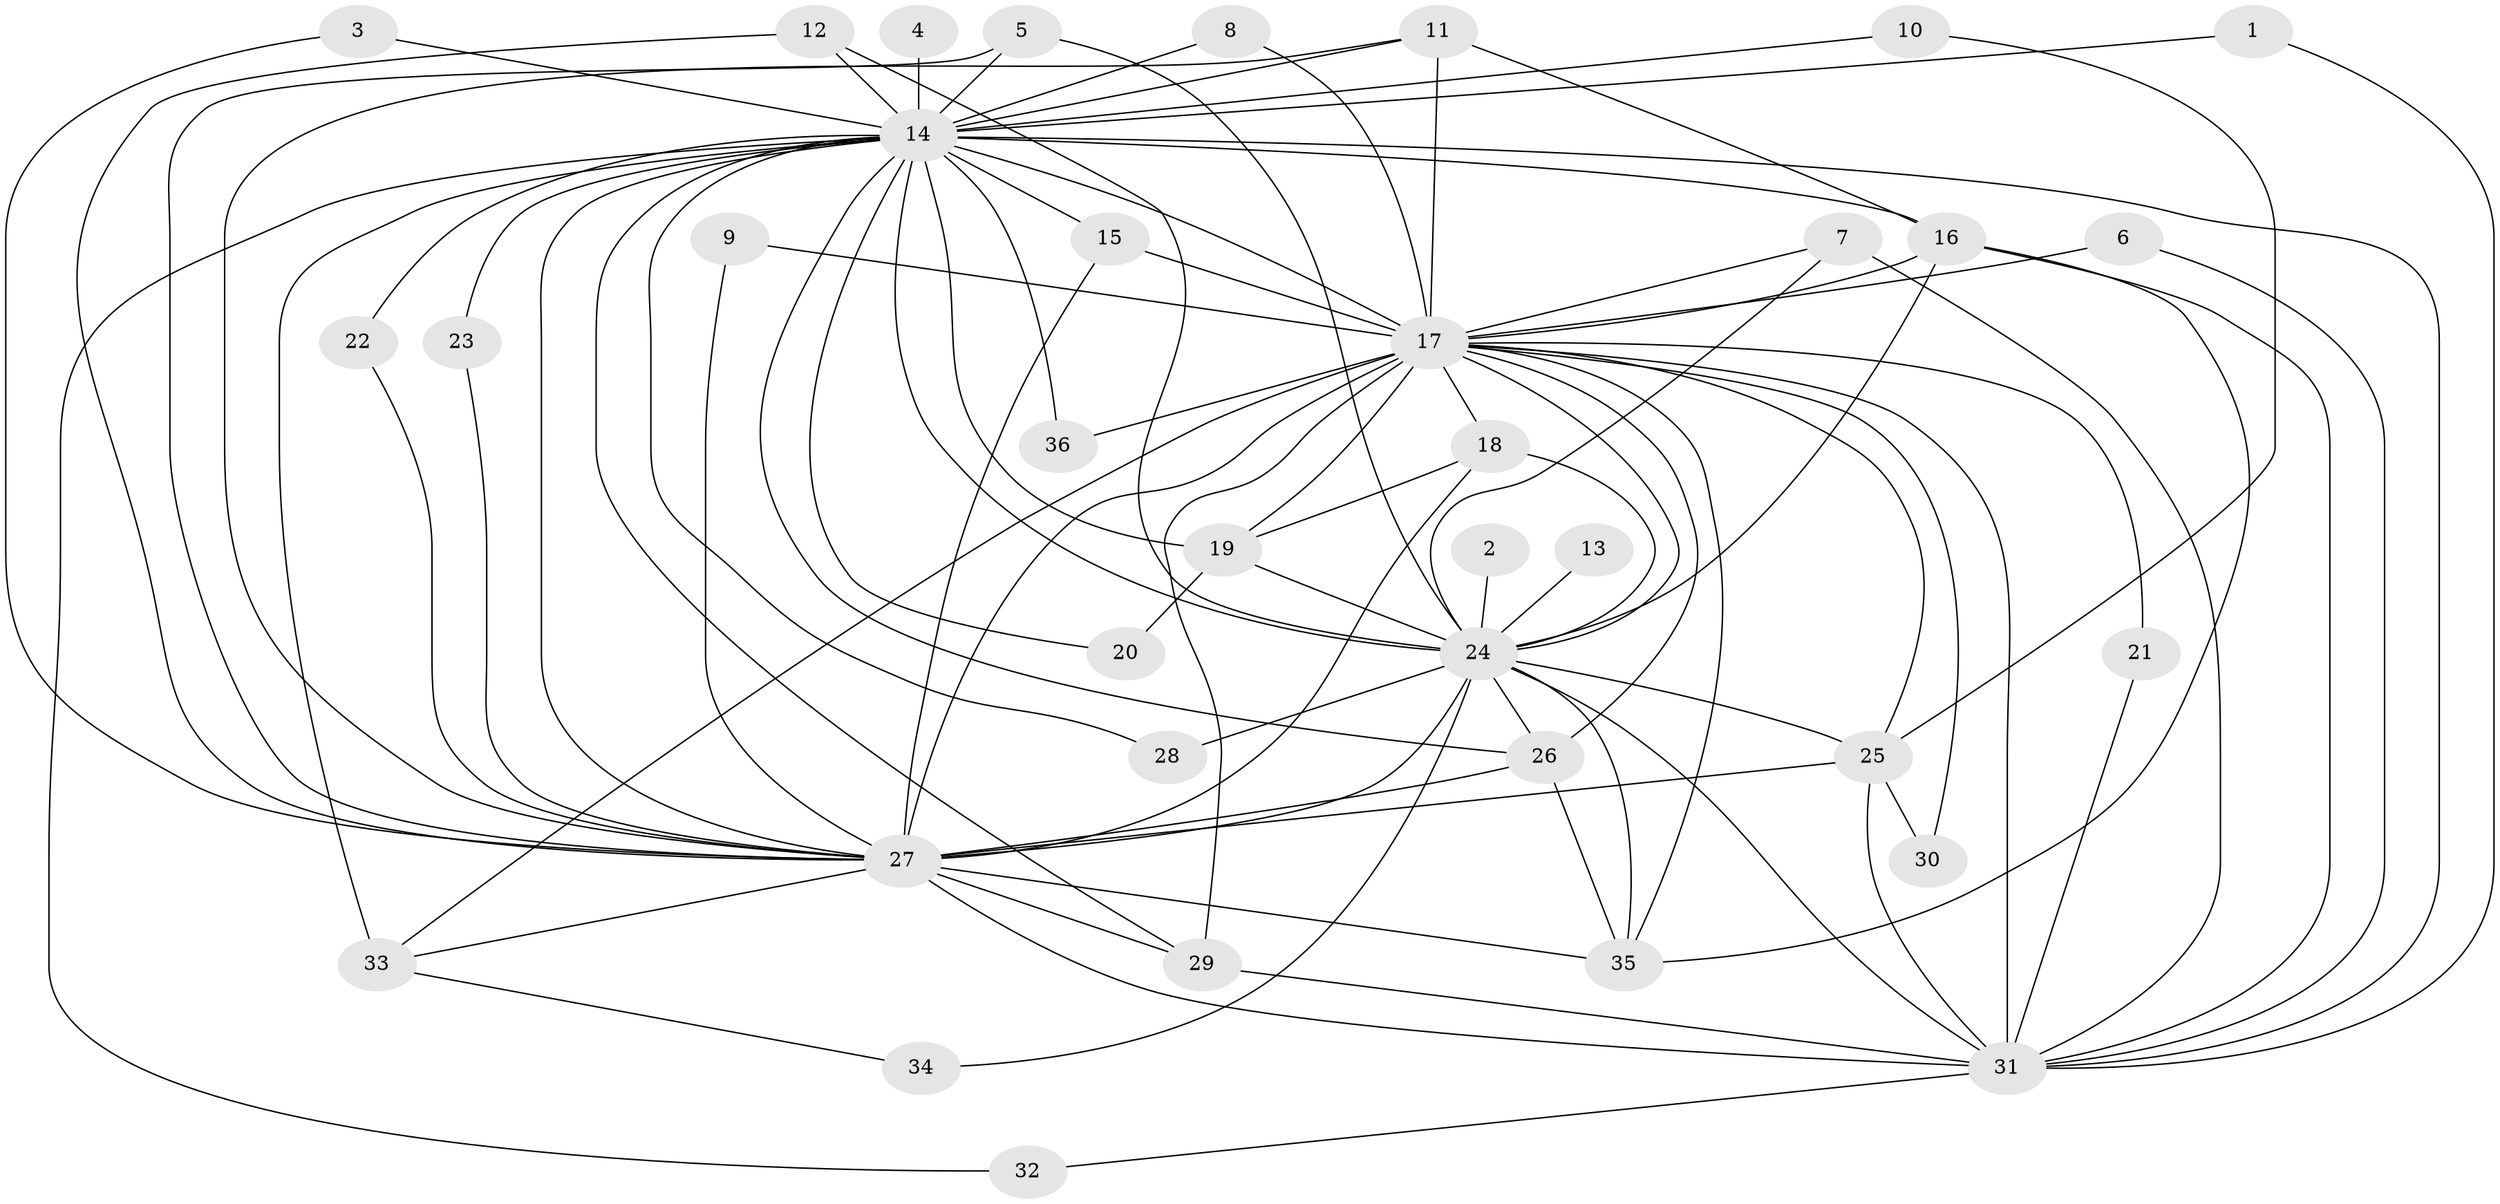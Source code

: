 // original degree distribution, {18: 0.027777777777777776, 15: 0.013888888888888888, 17: 0.041666666666666664, 14: 0.013888888888888888, 23: 0.013888888888888888, 22: 0.013888888888888888, 19: 0.013888888888888888, 4: 0.06944444444444445, 2: 0.5972222222222222, 3: 0.125, 5: 0.06944444444444445}
// Generated by graph-tools (version 1.1) at 2025/49/03/09/25 03:49:40]
// undirected, 36 vertices, 90 edges
graph export_dot {
graph [start="1"]
  node [color=gray90,style=filled];
  1;
  2;
  3;
  4;
  5;
  6;
  7;
  8;
  9;
  10;
  11;
  12;
  13;
  14;
  15;
  16;
  17;
  18;
  19;
  20;
  21;
  22;
  23;
  24;
  25;
  26;
  27;
  28;
  29;
  30;
  31;
  32;
  33;
  34;
  35;
  36;
  1 -- 14 [weight=1.0];
  1 -- 31 [weight=1.0];
  2 -- 24 [weight=2.0];
  3 -- 14 [weight=1.0];
  3 -- 27 [weight=1.0];
  4 -- 14 [weight=2.0];
  5 -- 14 [weight=1.0];
  5 -- 24 [weight=1.0];
  5 -- 27 [weight=1.0];
  6 -- 17 [weight=1.0];
  6 -- 31 [weight=1.0];
  7 -- 17 [weight=1.0];
  7 -- 24 [weight=1.0];
  7 -- 31 [weight=1.0];
  8 -- 14 [weight=1.0];
  8 -- 17 [weight=1.0];
  9 -- 17 [weight=1.0];
  9 -- 27 [weight=1.0];
  10 -- 14 [weight=1.0];
  10 -- 25 [weight=1.0];
  11 -- 14 [weight=1.0];
  11 -- 16 [weight=1.0];
  11 -- 17 [weight=2.0];
  11 -- 27 [weight=1.0];
  12 -- 14 [weight=1.0];
  12 -- 24 [weight=1.0];
  12 -- 27 [weight=1.0];
  13 -- 24 [weight=1.0];
  14 -- 15 [weight=1.0];
  14 -- 16 [weight=1.0];
  14 -- 17 [weight=6.0];
  14 -- 19 [weight=1.0];
  14 -- 20 [weight=1.0];
  14 -- 22 [weight=1.0];
  14 -- 23 [weight=1.0];
  14 -- 24 [weight=6.0];
  14 -- 26 [weight=1.0];
  14 -- 27 [weight=7.0];
  14 -- 28 [weight=1.0];
  14 -- 29 [weight=1.0];
  14 -- 31 [weight=3.0];
  14 -- 32 [weight=1.0];
  14 -- 33 [weight=2.0];
  14 -- 36 [weight=1.0];
  15 -- 17 [weight=1.0];
  15 -- 27 [weight=1.0];
  16 -- 17 [weight=1.0];
  16 -- 24 [weight=1.0];
  16 -- 31 [weight=1.0];
  16 -- 35 [weight=1.0];
  17 -- 18 [weight=1.0];
  17 -- 19 [weight=2.0];
  17 -- 21 [weight=1.0];
  17 -- 24 [weight=5.0];
  17 -- 25 [weight=1.0];
  17 -- 26 [weight=1.0];
  17 -- 27 [weight=4.0];
  17 -- 29 [weight=1.0];
  17 -- 30 [weight=1.0];
  17 -- 31 [weight=2.0];
  17 -- 33 [weight=1.0];
  17 -- 35 [weight=1.0];
  17 -- 36 [weight=1.0];
  18 -- 19 [weight=1.0];
  18 -- 24 [weight=2.0];
  18 -- 27 [weight=1.0];
  19 -- 20 [weight=1.0];
  19 -- 24 [weight=1.0];
  21 -- 31 [weight=1.0];
  22 -- 27 [weight=1.0];
  23 -- 27 [weight=1.0];
  24 -- 25 [weight=1.0];
  24 -- 26 [weight=1.0];
  24 -- 27 [weight=4.0];
  24 -- 28 [weight=1.0];
  24 -- 31 [weight=2.0];
  24 -- 34 [weight=1.0];
  24 -- 35 [weight=1.0];
  25 -- 27 [weight=2.0];
  25 -- 30 [weight=1.0];
  25 -- 31 [weight=1.0];
  26 -- 27 [weight=1.0];
  26 -- 35 [weight=1.0];
  27 -- 29 [weight=1.0];
  27 -- 31 [weight=2.0];
  27 -- 33 [weight=1.0];
  27 -- 35 [weight=1.0];
  29 -- 31 [weight=1.0];
  31 -- 32 [weight=1.0];
  33 -- 34 [weight=1.0];
}
